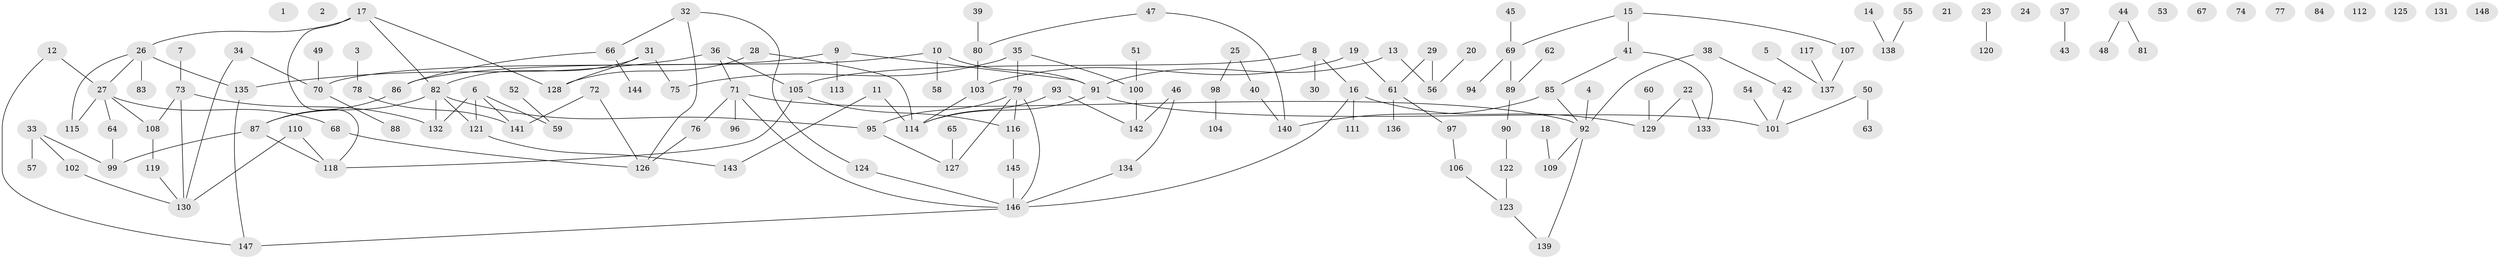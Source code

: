 // Generated by graph-tools (version 1.1) at 2025/00/03/09/25 03:00:47]
// undirected, 148 vertices, 163 edges
graph export_dot {
graph [start="1"]
  node [color=gray90,style=filled];
  1;
  2;
  3;
  4;
  5;
  6;
  7;
  8;
  9;
  10;
  11;
  12;
  13;
  14;
  15;
  16;
  17;
  18;
  19;
  20;
  21;
  22;
  23;
  24;
  25;
  26;
  27;
  28;
  29;
  30;
  31;
  32;
  33;
  34;
  35;
  36;
  37;
  38;
  39;
  40;
  41;
  42;
  43;
  44;
  45;
  46;
  47;
  48;
  49;
  50;
  51;
  52;
  53;
  54;
  55;
  56;
  57;
  58;
  59;
  60;
  61;
  62;
  63;
  64;
  65;
  66;
  67;
  68;
  69;
  70;
  71;
  72;
  73;
  74;
  75;
  76;
  77;
  78;
  79;
  80;
  81;
  82;
  83;
  84;
  85;
  86;
  87;
  88;
  89;
  90;
  91;
  92;
  93;
  94;
  95;
  96;
  97;
  98;
  99;
  100;
  101;
  102;
  103;
  104;
  105;
  106;
  107;
  108;
  109;
  110;
  111;
  112;
  113;
  114;
  115;
  116;
  117;
  118;
  119;
  120;
  121;
  122;
  123;
  124;
  125;
  126;
  127;
  128;
  129;
  130;
  131;
  132;
  133;
  134;
  135;
  136;
  137;
  138;
  139;
  140;
  141;
  142;
  143;
  144;
  145;
  146;
  147;
  148;
  3 -- 78;
  4 -- 92;
  5 -- 137;
  6 -- 59;
  6 -- 121;
  6 -- 132;
  6 -- 141;
  7 -- 73;
  8 -- 16;
  8 -- 30;
  8 -- 105;
  9 -- 70;
  9 -- 91;
  9 -- 113;
  10 -- 58;
  10 -- 86;
  10 -- 91;
  11 -- 114;
  11 -- 143;
  12 -- 27;
  12 -- 147;
  13 -- 56;
  13 -- 91;
  14 -- 138;
  15 -- 41;
  15 -- 69;
  15 -- 107;
  16 -- 111;
  16 -- 129;
  16 -- 146;
  17 -- 26;
  17 -- 82;
  17 -- 118;
  17 -- 128;
  18 -- 109;
  19 -- 61;
  19 -- 103;
  20 -- 56;
  22 -- 129;
  22 -- 133;
  23 -- 120;
  25 -- 40;
  25 -- 98;
  26 -- 27;
  26 -- 83;
  26 -- 115;
  26 -- 135;
  27 -- 64;
  27 -- 68;
  27 -- 108;
  27 -- 115;
  28 -- 114;
  28 -- 128;
  29 -- 56;
  29 -- 61;
  31 -- 75;
  31 -- 82;
  31 -- 128;
  32 -- 66;
  32 -- 124;
  32 -- 126;
  33 -- 57;
  33 -- 99;
  33 -- 102;
  34 -- 70;
  34 -- 130;
  35 -- 75;
  35 -- 79;
  35 -- 100;
  36 -- 71;
  36 -- 105;
  36 -- 135;
  37 -- 43;
  38 -- 42;
  38 -- 92;
  39 -- 80;
  40 -- 140;
  41 -- 85;
  41 -- 133;
  42 -- 101;
  44 -- 48;
  44 -- 81;
  45 -- 69;
  46 -- 134;
  46 -- 142;
  47 -- 80;
  47 -- 140;
  49 -- 70;
  50 -- 63;
  50 -- 101;
  51 -- 100;
  52 -- 59;
  54 -- 101;
  55 -- 138;
  60 -- 129;
  61 -- 97;
  61 -- 136;
  62 -- 89;
  64 -- 99;
  65 -- 127;
  66 -- 86;
  66 -- 144;
  68 -- 126;
  69 -- 89;
  69 -- 94;
  70 -- 88;
  71 -- 76;
  71 -- 92;
  71 -- 96;
  71 -- 146;
  72 -- 126;
  72 -- 141;
  73 -- 108;
  73 -- 130;
  73 -- 132;
  76 -- 126;
  78 -- 141;
  79 -- 95;
  79 -- 116;
  79 -- 127;
  79 -- 146;
  80 -- 103;
  82 -- 87;
  82 -- 95;
  82 -- 121;
  82 -- 132;
  85 -- 92;
  85 -- 140;
  86 -- 87;
  87 -- 99;
  87 -- 118;
  89 -- 90;
  90 -- 122;
  91 -- 101;
  91 -- 114;
  92 -- 109;
  92 -- 139;
  93 -- 114;
  93 -- 142;
  95 -- 127;
  97 -- 106;
  98 -- 104;
  100 -- 142;
  102 -- 130;
  103 -- 114;
  105 -- 116;
  105 -- 118;
  106 -- 123;
  107 -- 137;
  108 -- 119;
  110 -- 118;
  110 -- 130;
  116 -- 145;
  117 -- 137;
  119 -- 130;
  121 -- 143;
  122 -- 123;
  123 -- 139;
  124 -- 146;
  134 -- 146;
  135 -- 147;
  145 -- 146;
  146 -- 147;
}
